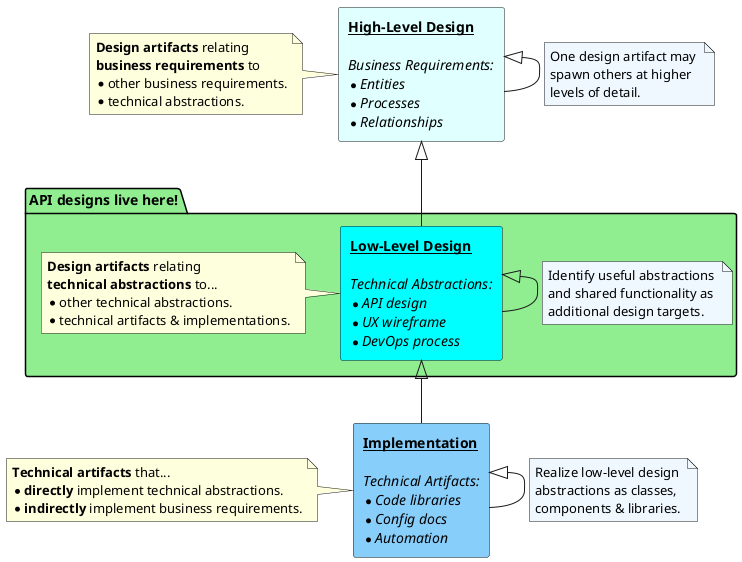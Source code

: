 @startuml design-abstraction-hierarchy-api

allowmixing

top to bottom direction

skinparam componentStyle rectangle

component "**__High-Level Design__**\n\n//Business Requirements://\n* //Entities//\n* //Processes//\n* //Relationships//" as high #LightCyan
note left of high
  **Design artifacts** relating 
  **business requirements** to
  * other business requirements.
  * technical abstractions.
end note
high <|- high
note on link #AliceBlue
    One design artifact may 
    spawn others at higher 
    levels of detail.
end note

package "API designs live here!" #LightGreen {
    component "**__Low-Level Design__**\n\n//Technical Abstractions://\n* //API design//\n* //UX wireframe//\n* //DevOps process//" as low #Cyan
    note left of low
    **Design artifacts** relating 
    **technical abstractions** to...
    * other technical abstractions.
    * technical artifacts & implementations.
    end note
    low <|- low
    note on link #AliceBlue
        Identify useful abstractions 
        and shared functionality as 
        additional design targets.
    end note
}

component "**__Implementation__**\n\n//Technical Artifacts://\n* //Code libraries//\n* //Config docs//\n* //Automation//" as implementation #LightSkyBlue
note left of implementation
  **Technical artifacts** that...
  * **directly** implement technical abstractions.
  * **indirectly** implement business requirements.
end note
implementation <|- implementation
note on link #AliceBlue
    Realize low-level design 
    abstractions as classes, 
    components & libraries.
end note

high <|-- low
low <|-- implementation

@enduml